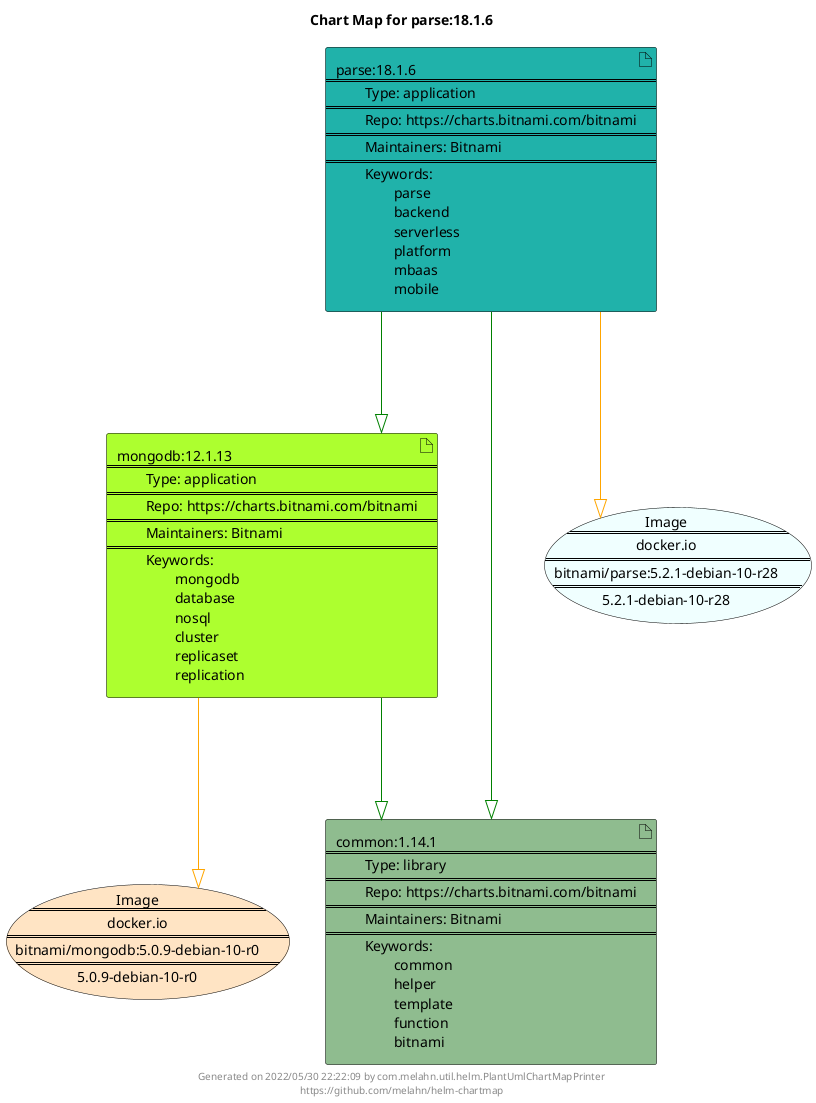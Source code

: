 @startuml
skinparam linetype ortho
skinparam backgroundColor white
skinparam usecaseBorderColor black
skinparam usecaseArrowColor LightSlateGray
skinparam artifactBorderColor black
skinparam artifactArrowColor LightSlateGray

title Chart Map for parse:18.1.6

'There are 3 referenced Helm Charts
artifact "parse:18.1.6\n====\n\tType: application\n====\n\tRepo: https://charts.bitnami.com/bitnami\n====\n\tMaintainers: Bitnami\n====\n\tKeywords: \n\t\tparse\n\t\tbackend\n\t\tserverless\n\t\tplatform\n\t\tmbaas\n\t\tmobile" as parse_18_1_6 #LightSeaGreen
artifact "mongodb:12.1.13\n====\n\tType: application\n====\n\tRepo: https://charts.bitnami.com/bitnami\n====\n\tMaintainers: Bitnami\n====\n\tKeywords: \n\t\tmongodb\n\t\tdatabase\n\t\tnosql\n\t\tcluster\n\t\treplicaset\n\t\treplication" as mongodb_12_1_13 #GreenYellow
artifact "common:1.14.1\n====\n\tType: library\n====\n\tRepo: https://charts.bitnami.com/bitnami\n====\n\tMaintainers: Bitnami\n====\n\tKeywords: \n\t\tcommon\n\t\thelper\n\t\ttemplate\n\t\tfunction\n\t\tbitnami" as common_1_14_1 #DarkSeaGreen

'There are 2 referenced Docker Images
usecase "Image\n====\ndocker.io\n====\nbitnami/mongodb:5.0.9-debian-10-r0\n====\n5.0.9-debian-10-r0" as docker_io_bitnami_mongodb_5_0_9_debian_10_r0 #Bisque
usecase "Image\n====\ndocker.io\n====\nbitnami/parse:5.2.1-debian-10-r28\n====\n5.2.1-debian-10-r28" as docker_io_bitnami_parse_5_2_1_debian_10_r28 #Azure

'Chart Dependencies
parse_18_1_6--[#green]-|>common_1_14_1
parse_18_1_6--[#green]-|>mongodb_12_1_13
mongodb_12_1_13--[#green]-|>common_1_14_1
parse_18_1_6--[#orange]-|>docker_io_bitnami_parse_5_2_1_debian_10_r28
mongodb_12_1_13--[#orange]-|>docker_io_bitnami_mongodb_5_0_9_debian_10_r0

center footer Generated on 2022/05/30 22:22:09 by com.melahn.util.helm.PlantUmlChartMapPrinter\nhttps://github.com/melahn/helm-chartmap
@enduml
